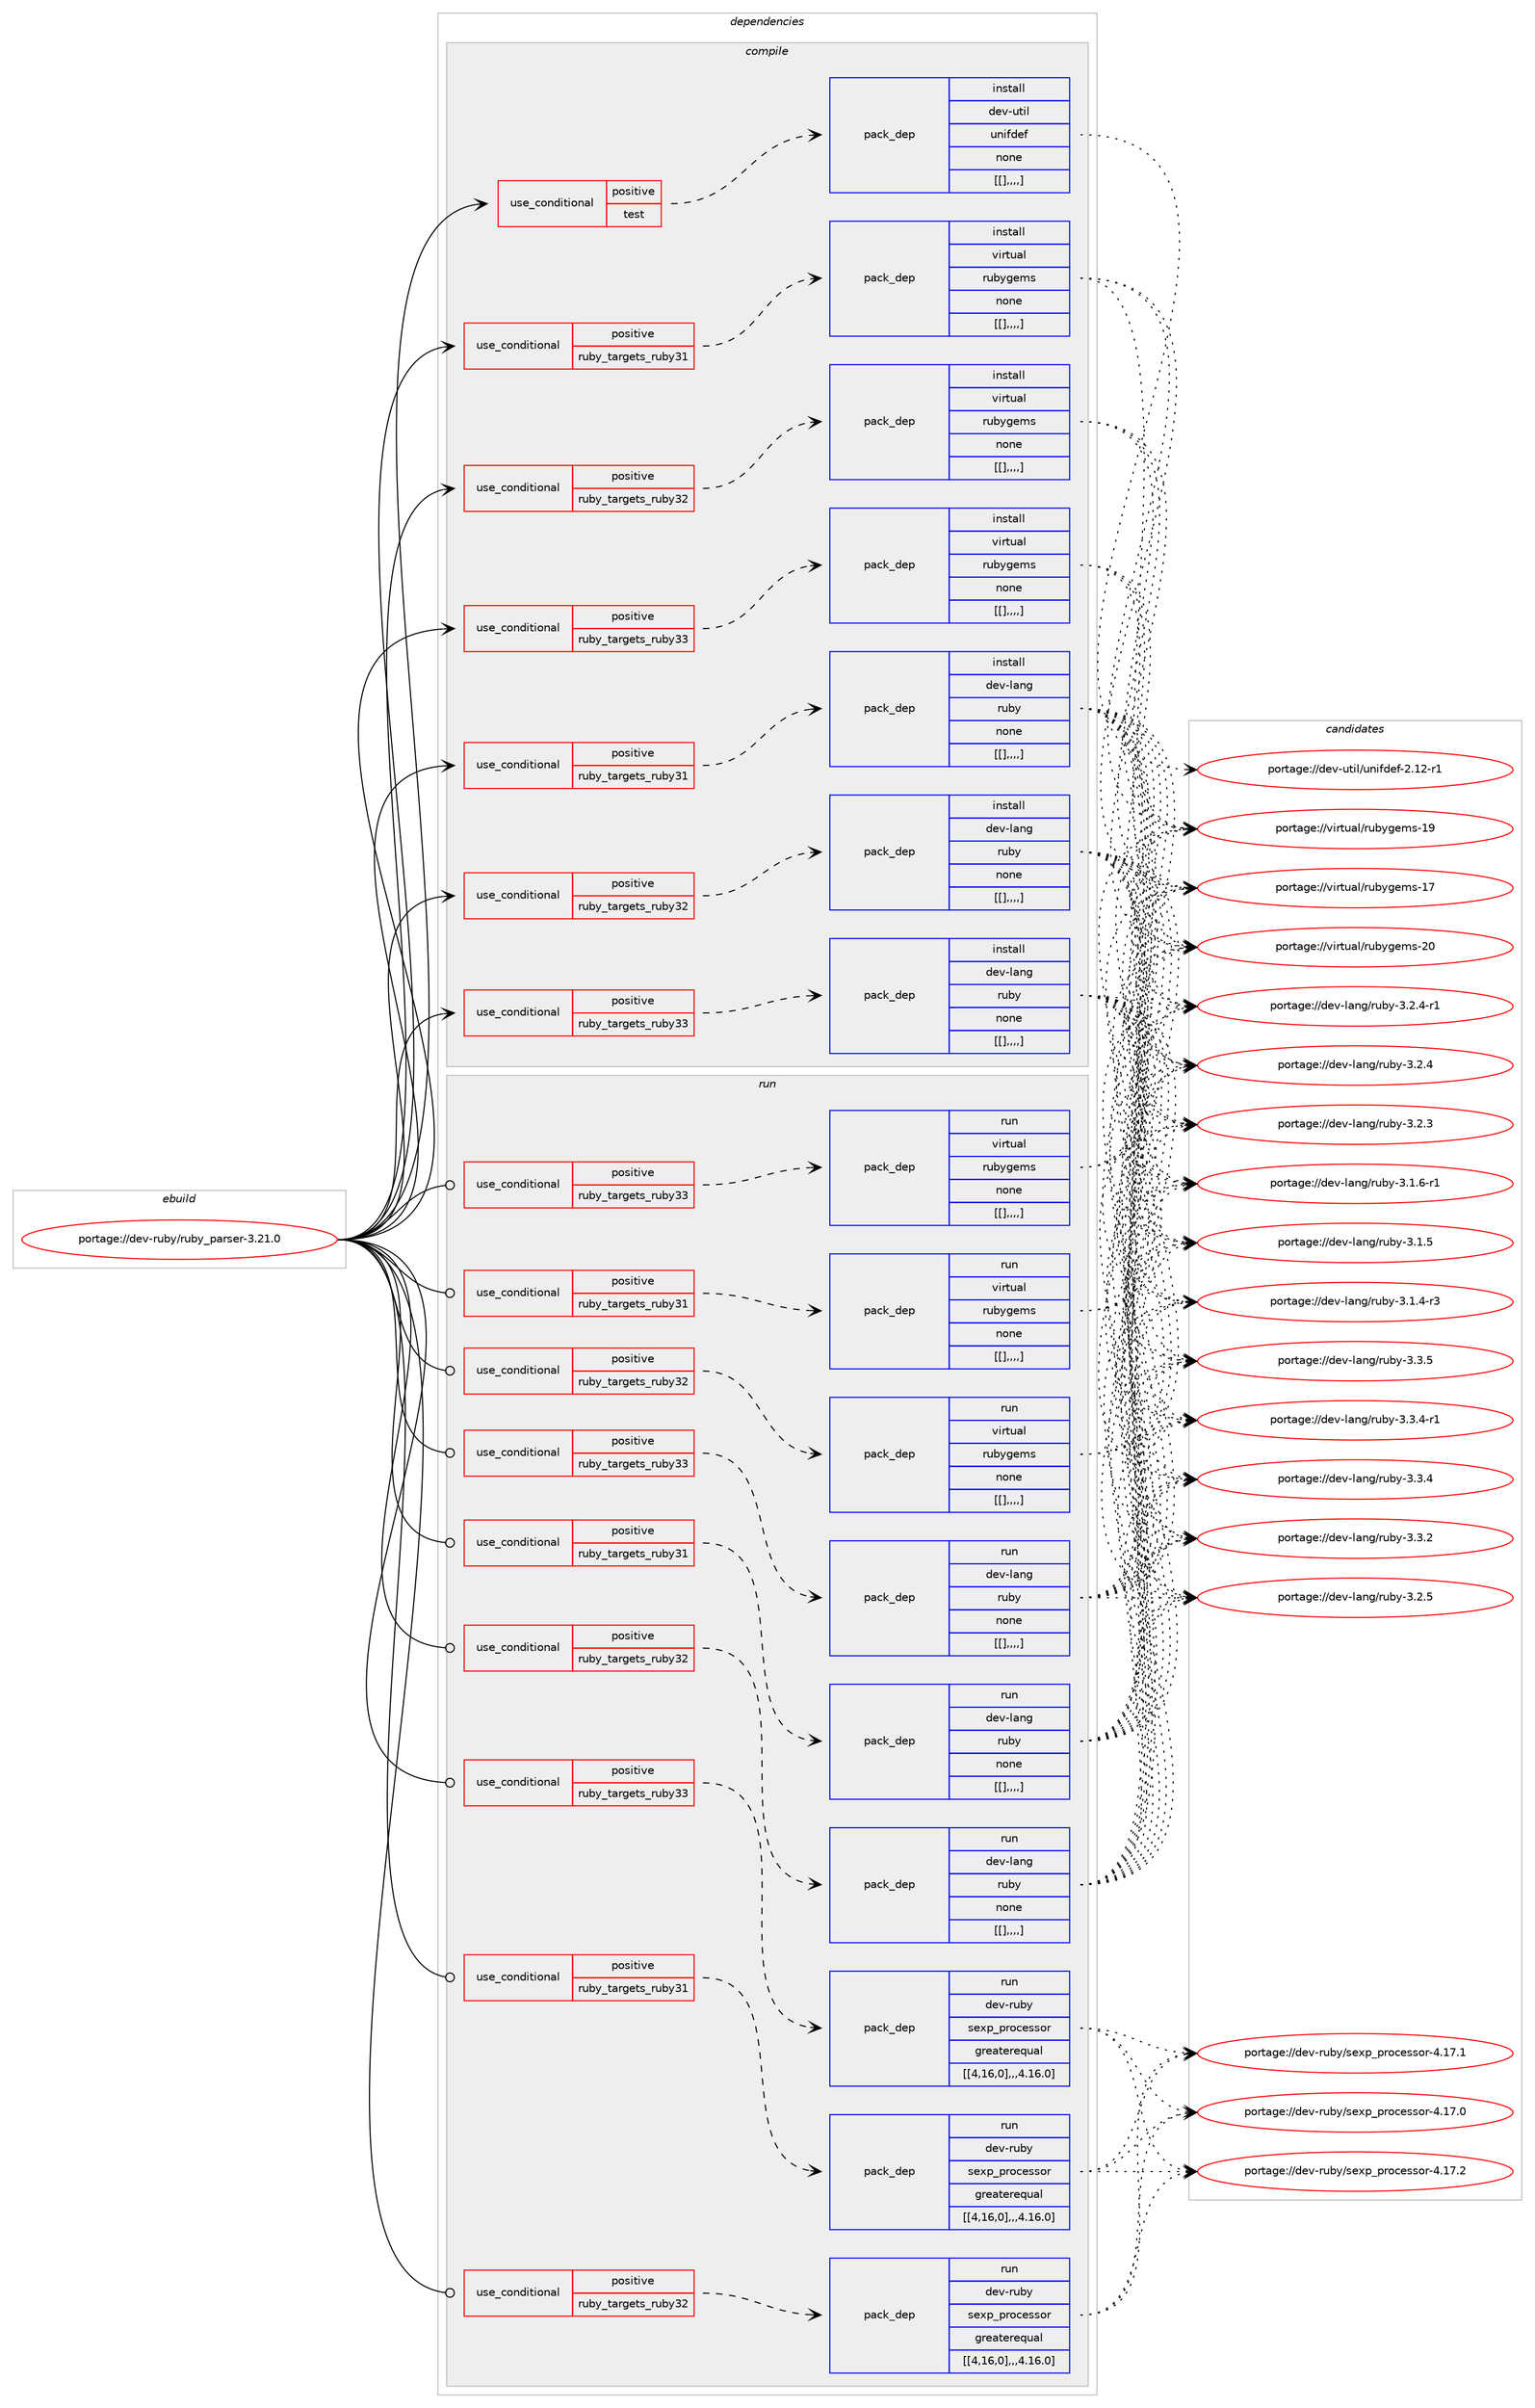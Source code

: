 digraph prolog {

# *************
# Graph options
# *************

newrank=true;
concentrate=true;
compound=true;
graph [rankdir=LR,fontname=Helvetica,fontsize=10,ranksep=1.5];#, ranksep=2.5, nodesep=0.2];
edge  [arrowhead=vee];
node  [fontname=Helvetica,fontsize=10];

# **********
# The ebuild
# **********

subgraph cluster_leftcol {
color=gray;
label=<<i>ebuild</i>>;
id [label="portage://dev-ruby/ruby_parser-3.21.0", color=red, width=4, href="../dev-ruby/ruby_parser-3.21.0.svg"];
}

# ****************
# The dependencies
# ****************

subgraph cluster_midcol {
color=gray;
label=<<i>dependencies</i>>;
subgraph cluster_compile {
fillcolor="#eeeeee";
style=filled;
label=<<i>compile</i>>;
subgraph cond57447 {
dependency205057 [label=<<TABLE BORDER="0" CELLBORDER="1" CELLSPACING="0" CELLPADDING="4"><TR><TD ROWSPAN="3" CELLPADDING="10">use_conditional</TD></TR><TR><TD>positive</TD></TR><TR><TD>ruby_targets_ruby31</TD></TR></TABLE>>, shape=none, color=red];
subgraph pack146233 {
dependency205058 [label=<<TABLE BORDER="0" CELLBORDER="1" CELLSPACING="0" CELLPADDING="4" WIDTH="220"><TR><TD ROWSPAN="6" CELLPADDING="30">pack_dep</TD></TR><TR><TD WIDTH="110">install</TD></TR><TR><TD>dev-lang</TD></TR><TR><TD>ruby</TD></TR><TR><TD>none</TD></TR><TR><TD>[[],,,,]</TD></TR></TABLE>>, shape=none, color=blue];
}
dependency205057:e -> dependency205058:w [weight=20,style="dashed",arrowhead="vee"];
}
id:e -> dependency205057:w [weight=20,style="solid",arrowhead="vee"];
subgraph cond57448 {
dependency205059 [label=<<TABLE BORDER="0" CELLBORDER="1" CELLSPACING="0" CELLPADDING="4"><TR><TD ROWSPAN="3" CELLPADDING="10">use_conditional</TD></TR><TR><TD>positive</TD></TR><TR><TD>ruby_targets_ruby31</TD></TR></TABLE>>, shape=none, color=red];
subgraph pack146234 {
dependency205060 [label=<<TABLE BORDER="0" CELLBORDER="1" CELLSPACING="0" CELLPADDING="4" WIDTH="220"><TR><TD ROWSPAN="6" CELLPADDING="30">pack_dep</TD></TR><TR><TD WIDTH="110">install</TD></TR><TR><TD>virtual</TD></TR><TR><TD>rubygems</TD></TR><TR><TD>none</TD></TR><TR><TD>[[],,,,]</TD></TR></TABLE>>, shape=none, color=blue];
}
dependency205059:e -> dependency205060:w [weight=20,style="dashed",arrowhead="vee"];
}
id:e -> dependency205059:w [weight=20,style="solid",arrowhead="vee"];
subgraph cond57449 {
dependency205061 [label=<<TABLE BORDER="0" CELLBORDER="1" CELLSPACING="0" CELLPADDING="4"><TR><TD ROWSPAN="3" CELLPADDING="10">use_conditional</TD></TR><TR><TD>positive</TD></TR><TR><TD>ruby_targets_ruby32</TD></TR></TABLE>>, shape=none, color=red];
subgraph pack146235 {
dependency205062 [label=<<TABLE BORDER="0" CELLBORDER="1" CELLSPACING="0" CELLPADDING="4" WIDTH="220"><TR><TD ROWSPAN="6" CELLPADDING="30">pack_dep</TD></TR><TR><TD WIDTH="110">install</TD></TR><TR><TD>dev-lang</TD></TR><TR><TD>ruby</TD></TR><TR><TD>none</TD></TR><TR><TD>[[],,,,]</TD></TR></TABLE>>, shape=none, color=blue];
}
dependency205061:e -> dependency205062:w [weight=20,style="dashed",arrowhead="vee"];
}
id:e -> dependency205061:w [weight=20,style="solid",arrowhead="vee"];
subgraph cond57450 {
dependency205063 [label=<<TABLE BORDER="0" CELLBORDER="1" CELLSPACING="0" CELLPADDING="4"><TR><TD ROWSPAN="3" CELLPADDING="10">use_conditional</TD></TR><TR><TD>positive</TD></TR><TR><TD>ruby_targets_ruby32</TD></TR></TABLE>>, shape=none, color=red];
subgraph pack146236 {
dependency205064 [label=<<TABLE BORDER="0" CELLBORDER="1" CELLSPACING="0" CELLPADDING="4" WIDTH="220"><TR><TD ROWSPAN="6" CELLPADDING="30">pack_dep</TD></TR><TR><TD WIDTH="110">install</TD></TR><TR><TD>virtual</TD></TR><TR><TD>rubygems</TD></TR><TR><TD>none</TD></TR><TR><TD>[[],,,,]</TD></TR></TABLE>>, shape=none, color=blue];
}
dependency205063:e -> dependency205064:w [weight=20,style="dashed",arrowhead="vee"];
}
id:e -> dependency205063:w [weight=20,style="solid",arrowhead="vee"];
subgraph cond57451 {
dependency205065 [label=<<TABLE BORDER="0" CELLBORDER="1" CELLSPACING="0" CELLPADDING="4"><TR><TD ROWSPAN="3" CELLPADDING="10">use_conditional</TD></TR><TR><TD>positive</TD></TR><TR><TD>ruby_targets_ruby33</TD></TR></TABLE>>, shape=none, color=red];
subgraph pack146237 {
dependency205066 [label=<<TABLE BORDER="0" CELLBORDER="1" CELLSPACING="0" CELLPADDING="4" WIDTH="220"><TR><TD ROWSPAN="6" CELLPADDING="30">pack_dep</TD></TR><TR><TD WIDTH="110">install</TD></TR><TR><TD>dev-lang</TD></TR><TR><TD>ruby</TD></TR><TR><TD>none</TD></TR><TR><TD>[[],,,,]</TD></TR></TABLE>>, shape=none, color=blue];
}
dependency205065:e -> dependency205066:w [weight=20,style="dashed",arrowhead="vee"];
}
id:e -> dependency205065:w [weight=20,style="solid",arrowhead="vee"];
subgraph cond57452 {
dependency205067 [label=<<TABLE BORDER="0" CELLBORDER="1" CELLSPACING="0" CELLPADDING="4"><TR><TD ROWSPAN="3" CELLPADDING="10">use_conditional</TD></TR><TR><TD>positive</TD></TR><TR><TD>ruby_targets_ruby33</TD></TR></TABLE>>, shape=none, color=red];
subgraph pack146238 {
dependency205068 [label=<<TABLE BORDER="0" CELLBORDER="1" CELLSPACING="0" CELLPADDING="4" WIDTH="220"><TR><TD ROWSPAN="6" CELLPADDING="30">pack_dep</TD></TR><TR><TD WIDTH="110">install</TD></TR><TR><TD>virtual</TD></TR><TR><TD>rubygems</TD></TR><TR><TD>none</TD></TR><TR><TD>[[],,,,]</TD></TR></TABLE>>, shape=none, color=blue];
}
dependency205067:e -> dependency205068:w [weight=20,style="dashed",arrowhead="vee"];
}
id:e -> dependency205067:w [weight=20,style="solid",arrowhead="vee"];
subgraph cond57453 {
dependency205069 [label=<<TABLE BORDER="0" CELLBORDER="1" CELLSPACING="0" CELLPADDING="4"><TR><TD ROWSPAN="3" CELLPADDING="10">use_conditional</TD></TR><TR><TD>positive</TD></TR><TR><TD>test</TD></TR></TABLE>>, shape=none, color=red];
subgraph pack146239 {
dependency205070 [label=<<TABLE BORDER="0" CELLBORDER="1" CELLSPACING="0" CELLPADDING="4" WIDTH="220"><TR><TD ROWSPAN="6" CELLPADDING="30">pack_dep</TD></TR><TR><TD WIDTH="110">install</TD></TR><TR><TD>dev-util</TD></TR><TR><TD>unifdef</TD></TR><TR><TD>none</TD></TR><TR><TD>[[],,,,]</TD></TR></TABLE>>, shape=none, color=blue];
}
dependency205069:e -> dependency205070:w [weight=20,style="dashed",arrowhead="vee"];
}
id:e -> dependency205069:w [weight=20,style="solid",arrowhead="vee"];
}
subgraph cluster_compileandrun {
fillcolor="#eeeeee";
style=filled;
label=<<i>compile and run</i>>;
}
subgraph cluster_run {
fillcolor="#eeeeee";
style=filled;
label=<<i>run</i>>;
subgraph cond57454 {
dependency205071 [label=<<TABLE BORDER="0" CELLBORDER="1" CELLSPACING="0" CELLPADDING="4"><TR><TD ROWSPAN="3" CELLPADDING="10">use_conditional</TD></TR><TR><TD>positive</TD></TR><TR><TD>ruby_targets_ruby31</TD></TR></TABLE>>, shape=none, color=red];
subgraph pack146240 {
dependency205072 [label=<<TABLE BORDER="0" CELLBORDER="1" CELLSPACING="0" CELLPADDING="4" WIDTH="220"><TR><TD ROWSPAN="6" CELLPADDING="30">pack_dep</TD></TR><TR><TD WIDTH="110">run</TD></TR><TR><TD>dev-lang</TD></TR><TR><TD>ruby</TD></TR><TR><TD>none</TD></TR><TR><TD>[[],,,,]</TD></TR></TABLE>>, shape=none, color=blue];
}
dependency205071:e -> dependency205072:w [weight=20,style="dashed",arrowhead="vee"];
}
id:e -> dependency205071:w [weight=20,style="solid",arrowhead="odot"];
subgraph cond57455 {
dependency205073 [label=<<TABLE BORDER="0" CELLBORDER="1" CELLSPACING="0" CELLPADDING="4"><TR><TD ROWSPAN="3" CELLPADDING="10">use_conditional</TD></TR><TR><TD>positive</TD></TR><TR><TD>ruby_targets_ruby31</TD></TR></TABLE>>, shape=none, color=red];
subgraph pack146241 {
dependency205074 [label=<<TABLE BORDER="0" CELLBORDER="1" CELLSPACING="0" CELLPADDING="4" WIDTH="220"><TR><TD ROWSPAN="6" CELLPADDING="30">pack_dep</TD></TR><TR><TD WIDTH="110">run</TD></TR><TR><TD>dev-ruby</TD></TR><TR><TD>sexp_processor</TD></TR><TR><TD>greaterequal</TD></TR><TR><TD>[[4,16,0],,,4.16.0]</TD></TR></TABLE>>, shape=none, color=blue];
}
dependency205073:e -> dependency205074:w [weight=20,style="dashed",arrowhead="vee"];
}
id:e -> dependency205073:w [weight=20,style="solid",arrowhead="odot"];
subgraph cond57456 {
dependency205075 [label=<<TABLE BORDER="0" CELLBORDER="1" CELLSPACING="0" CELLPADDING="4"><TR><TD ROWSPAN="3" CELLPADDING="10">use_conditional</TD></TR><TR><TD>positive</TD></TR><TR><TD>ruby_targets_ruby31</TD></TR></TABLE>>, shape=none, color=red];
subgraph pack146242 {
dependency205076 [label=<<TABLE BORDER="0" CELLBORDER="1" CELLSPACING="0" CELLPADDING="4" WIDTH="220"><TR><TD ROWSPAN="6" CELLPADDING="30">pack_dep</TD></TR><TR><TD WIDTH="110">run</TD></TR><TR><TD>virtual</TD></TR><TR><TD>rubygems</TD></TR><TR><TD>none</TD></TR><TR><TD>[[],,,,]</TD></TR></TABLE>>, shape=none, color=blue];
}
dependency205075:e -> dependency205076:w [weight=20,style="dashed",arrowhead="vee"];
}
id:e -> dependency205075:w [weight=20,style="solid",arrowhead="odot"];
subgraph cond57457 {
dependency205077 [label=<<TABLE BORDER="0" CELLBORDER="1" CELLSPACING="0" CELLPADDING="4"><TR><TD ROWSPAN="3" CELLPADDING="10">use_conditional</TD></TR><TR><TD>positive</TD></TR><TR><TD>ruby_targets_ruby32</TD></TR></TABLE>>, shape=none, color=red];
subgraph pack146243 {
dependency205078 [label=<<TABLE BORDER="0" CELLBORDER="1" CELLSPACING="0" CELLPADDING="4" WIDTH="220"><TR><TD ROWSPAN="6" CELLPADDING="30">pack_dep</TD></TR><TR><TD WIDTH="110">run</TD></TR><TR><TD>dev-lang</TD></TR><TR><TD>ruby</TD></TR><TR><TD>none</TD></TR><TR><TD>[[],,,,]</TD></TR></TABLE>>, shape=none, color=blue];
}
dependency205077:e -> dependency205078:w [weight=20,style="dashed",arrowhead="vee"];
}
id:e -> dependency205077:w [weight=20,style="solid",arrowhead="odot"];
subgraph cond57458 {
dependency205079 [label=<<TABLE BORDER="0" CELLBORDER="1" CELLSPACING="0" CELLPADDING="4"><TR><TD ROWSPAN="3" CELLPADDING="10">use_conditional</TD></TR><TR><TD>positive</TD></TR><TR><TD>ruby_targets_ruby32</TD></TR></TABLE>>, shape=none, color=red];
subgraph pack146244 {
dependency205080 [label=<<TABLE BORDER="0" CELLBORDER="1" CELLSPACING="0" CELLPADDING="4" WIDTH="220"><TR><TD ROWSPAN="6" CELLPADDING="30">pack_dep</TD></TR><TR><TD WIDTH="110">run</TD></TR><TR><TD>dev-ruby</TD></TR><TR><TD>sexp_processor</TD></TR><TR><TD>greaterequal</TD></TR><TR><TD>[[4,16,0],,,4.16.0]</TD></TR></TABLE>>, shape=none, color=blue];
}
dependency205079:e -> dependency205080:w [weight=20,style="dashed",arrowhead="vee"];
}
id:e -> dependency205079:w [weight=20,style="solid",arrowhead="odot"];
subgraph cond57459 {
dependency205081 [label=<<TABLE BORDER="0" CELLBORDER="1" CELLSPACING="0" CELLPADDING="4"><TR><TD ROWSPAN="3" CELLPADDING="10">use_conditional</TD></TR><TR><TD>positive</TD></TR><TR><TD>ruby_targets_ruby32</TD></TR></TABLE>>, shape=none, color=red];
subgraph pack146245 {
dependency205082 [label=<<TABLE BORDER="0" CELLBORDER="1" CELLSPACING="0" CELLPADDING="4" WIDTH="220"><TR><TD ROWSPAN="6" CELLPADDING="30">pack_dep</TD></TR><TR><TD WIDTH="110">run</TD></TR><TR><TD>virtual</TD></TR><TR><TD>rubygems</TD></TR><TR><TD>none</TD></TR><TR><TD>[[],,,,]</TD></TR></TABLE>>, shape=none, color=blue];
}
dependency205081:e -> dependency205082:w [weight=20,style="dashed",arrowhead="vee"];
}
id:e -> dependency205081:w [weight=20,style="solid",arrowhead="odot"];
subgraph cond57460 {
dependency205083 [label=<<TABLE BORDER="0" CELLBORDER="1" CELLSPACING="0" CELLPADDING="4"><TR><TD ROWSPAN="3" CELLPADDING="10">use_conditional</TD></TR><TR><TD>positive</TD></TR><TR><TD>ruby_targets_ruby33</TD></TR></TABLE>>, shape=none, color=red];
subgraph pack146246 {
dependency205084 [label=<<TABLE BORDER="0" CELLBORDER="1" CELLSPACING="0" CELLPADDING="4" WIDTH="220"><TR><TD ROWSPAN="6" CELLPADDING="30">pack_dep</TD></TR><TR><TD WIDTH="110">run</TD></TR><TR><TD>dev-lang</TD></TR><TR><TD>ruby</TD></TR><TR><TD>none</TD></TR><TR><TD>[[],,,,]</TD></TR></TABLE>>, shape=none, color=blue];
}
dependency205083:e -> dependency205084:w [weight=20,style="dashed",arrowhead="vee"];
}
id:e -> dependency205083:w [weight=20,style="solid",arrowhead="odot"];
subgraph cond57461 {
dependency205085 [label=<<TABLE BORDER="0" CELLBORDER="1" CELLSPACING="0" CELLPADDING="4"><TR><TD ROWSPAN="3" CELLPADDING="10">use_conditional</TD></TR><TR><TD>positive</TD></TR><TR><TD>ruby_targets_ruby33</TD></TR></TABLE>>, shape=none, color=red];
subgraph pack146247 {
dependency205086 [label=<<TABLE BORDER="0" CELLBORDER="1" CELLSPACING="0" CELLPADDING="4" WIDTH="220"><TR><TD ROWSPAN="6" CELLPADDING="30">pack_dep</TD></TR><TR><TD WIDTH="110">run</TD></TR><TR><TD>dev-ruby</TD></TR><TR><TD>sexp_processor</TD></TR><TR><TD>greaterequal</TD></TR><TR><TD>[[4,16,0],,,4.16.0]</TD></TR></TABLE>>, shape=none, color=blue];
}
dependency205085:e -> dependency205086:w [weight=20,style="dashed",arrowhead="vee"];
}
id:e -> dependency205085:w [weight=20,style="solid",arrowhead="odot"];
subgraph cond57462 {
dependency205087 [label=<<TABLE BORDER="0" CELLBORDER="1" CELLSPACING="0" CELLPADDING="4"><TR><TD ROWSPAN="3" CELLPADDING="10">use_conditional</TD></TR><TR><TD>positive</TD></TR><TR><TD>ruby_targets_ruby33</TD></TR></TABLE>>, shape=none, color=red];
subgraph pack146248 {
dependency205088 [label=<<TABLE BORDER="0" CELLBORDER="1" CELLSPACING="0" CELLPADDING="4" WIDTH="220"><TR><TD ROWSPAN="6" CELLPADDING="30">pack_dep</TD></TR><TR><TD WIDTH="110">run</TD></TR><TR><TD>virtual</TD></TR><TR><TD>rubygems</TD></TR><TR><TD>none</TD></TR><TR><TD>[[],,,,]</TD></TR></TABLE>>, shape=none, color=blue];
}
dependency205087:e -> dependency205088:w [weight=20,style="dashed",arrowhead="vee"];
}
id:e -> dependency205087:w [weight=20,style="solid",arrowhead="odot"];
}
}

# **************
# The candidates
# **************

subgraph cluster_choices {
rank=same;
color=gray;
label=<<i>candidates</i>>;

subgraph choice146233 {
color=black;
nodesep=1;
choice10010111845108971101034711411798121455146514653 [label="portage://dev-lang/ruby-3.3.5", color=red, width=4,href="../dev-lang/ruby-3.3.5.svg"];
choice100101118451089711010347114117981214551465146524511449 [label="portage://dev-lang/ruby-3.3.4-r1", color=red, width=4,href="../dev-lang/ruby-3.3.4-r1.svg"];
choice10010111845108971101034711411798121455146514652 [label="portage://dev-lang/ruby-3.3.4", color=red, width=4,href="../dev-lang/ruby-3.3.4.svg"];
choice10010111845108971101034711411798121455146514650 [label="portage://dev-lang/ruby-3.3.2", color=red, width=4,href="../dev-lang/ruby-3.3.2.svg"];
choice10010111845108971101034711411798121455146504653 [label="portage://dev-lang/ruby-3.2.5", color=red, width=4,href="../dev-lang/ruby-3.2.5.svg"];
choice100101118451089711010347114117981214551465046524511449 [label="portage://dev-lang/ruby-3.2.4-r1", color=red, width=4,href="../dev-lang/ruby-3.2.4-r1.svg"];
choice10010111845108971101034711411798121455146504652 [label="portage://dev-lang/ruby-3.2.4", color=red, width=4,href="../dev-lang/ruby-3.2.4.svg"];
choice10010111845108971101034711411798121455146504651 [label="portage://dev-lang/ruby-3.2.3", color=red, width=4,href="../dev-lang/ruby-3.2.3.svg"];
choice100101118451089711010347114117981214551464946544511449 [label="portage://dev-lang/ruby-3.1.6-r1", color=red, width=4,href="../dev-lang/ruby-3.1.6-r1.svg"];
choice10010111845108971101034711411798121455146494653 [label="portage://dev-lang/ruby-3.1.5", color=red, width=4,href="../dev-lang/ruby-3.1.5.svg"];
choice100101118451089711010347114117981214551464946524511451 [label="portage://dev-lang/ruby-3.1.4-r3", color=red, width=4,href="../dev-lang/ruby-3.1.4-r3.svg"];
dependency205058:e -> choice10010111845108971101034711411798121455146514653:w [style=dotted,weight="100"];
dependency205058:e -> choice100101118451089711010347114117981214551465146524511449:w [style=dotted,weight="100"];
dependency205058:e -> choice10010111845108971101034711411798121455146514652:w [style=dotted,weight="100"];
dependency205058:e -> choice10010111845108971101034711411798121455146514650:w [style=dotted,weight="100"];
dependency205058:e -> choice10010111845108971101034711411798121455146504653:w [style=dotted,weight="100"];
dependency205058:e -> choice100101118451089711010347114117981214551465046524511449:w [style=dotted,weight="100"];
dependency205058:e -> choice10010111845108971101034711411798121455146504652:w [style=dotted,weight="100"];
dependency205058:e -> choice10010111845108971101034711411798121455146504651:w [style=dotted,weight="100"];
dependency205058:e -> choice100101118451089711010347114117981214551464946544511449:w [style=dotted,weight="100"];
dependency205058:e -> choice10010111845108971101034711411798121455146494653:w [style=dotted,weight="100"];
dependency205058:e -> choice100101118451089711010347114117981214551464946524511451:w [style=dotted,weight="100"];
}
subgraph choice146234 {
color=black;
nodesep=1;
choice118105114116117971084711411798121103101109115455048 [label="portage://virtual/rubygems-20", color=red, width=4,href="../virtual/rubygems-20.svg"];
choice118105114116117971084711411798121103101109115454957 [label="portage://virtual/rubygems-19", color=red, width=4,href="../virtual/rubygems-19.svg"];
choice118105114116117971084711411798121103101109115454955 [label="portage://virtual/rubygems-17", color=red, width=4,href="../virtual/rubygems-17.svg"];
dependency205060:e -> choice118105114116117971084711411798121103101109115455048:w [style=dotted,weight="100"];
dependency205060:e -> choice118105114116117971084711411798121103101109115454957:w [style=dotted,weight="100"];
dependency205060:e -> choice118105114116117971084711411798121103101109115454955:w [style=dotted,weight="100"];
}
subgraph choice146235 {
color=black;
nodesep=1;
choice10010111845108971101034711411798121455146514653 [label="portage://dev-lang/ruby-3.3.5", color=red, width=4,href="../dev-lang/ruby-3.3.5.svg"];
choice100101118451089711010347114117981214551465146524511449 [label="portage://dev-lang/ruby-3.3.4-r1", color=red, width=4,href="../dev-lang/ruby-3.3.4-r1.svg"];
choice10010111845108971101034711411798121455146514652 [label="portage://dev-lang/ruby-3.3.4", color=red, width=4,href="../dev-lang/ruby-3.3.4.svg"];
choice10010111845108971101034711411798121455146514650 [label="portage://dev-lang/ruby-3.3.2", color=red, width=4,href="../dev-lang/ruby-3.3.2.svg"];
choice10010111845108971101034711411798121455146504653 [label="portage://dev-lang/ruby-3.2.5", color=red, width=4,href="../dev-lang/ruby-3.2.5.svg"];
choice100101118451089711010347114117981214551465046524511449 [label="portage://dev-lang/ruby-3.2.4-r1", color=red, width=4,href="../dev-lang/ruby-3.2.4-r1.svg"];
choice10010111845108971101034711411798121455146504652 [label="portage://dev-lang/ruby-3.2.4", color=red, width=4,href="../dev-lang/ruby-3.2.4.svg"];
choice10010111845108971101034711411798121455146504651 [label="portage://dev-lang/ruby-3.2.3", color=red, width=4,href="../dev-lang/ruby-3.2.3.svg"];
choice100101118451089711010347114117981214551464946544511449 [label="portage://dev-lang/ruby-3.1.6-r1", color=red, width=4,href="../dev-lang/ruby-3.1.6-r1.svg"];
choice10010111845108971101034711411798121455146494653 [label="portage://dev-lang/ruby-3.1.5", color=red, width=4,href="../dev-lang/ruby-3.1.5.svg"];
choice100101118451089711010347114117981214551464946524511451 [label="portage://dev-lang/ruby-3.1.4-r3", color=red, width=4,href="../dev-lang/ruby-3.1.4-r3.svg"];
dependency205062:e -> choice10010111845108971101034711411798121455146514653:w [style=dotted,weight="100"];
dependency205062:e -> choice100101118451089711010347114117981214551465146524511449:w [style=dotted,weight="100"];
dependency205062:e -> choice10010111845108971101034711411798121455146514652:w [style=dotted,weight="100"];
dependency205062:e -> choice10010111845108971101034711411798121455146514650:w [style=dotted,weight="100"];
dependency205062:e -> choice10010111845108971101034711411798121455146504653:w [style=dotted,weight="100"];
dependency205062:e -> choice100101118451089711010347114117981214551465046524511449:w [style=dotted,weight="100"];
dependency205062:e -> choice10010111845108971101034711411798121455146504652:w [style=dotted,weight="100"];
dependency205062:e -> choice10010111845108971101034711411798121455146504651:w [style=dotted,weight="100"];
dependency205062:e -> choice100101118451089711010347114117981214551464946544511449:w [style=dotted,weight="100"];
dependency205062:e -> choice10010111845108971101034711411798121455146494653:w [style=dotted,weight="100"];
dependency205062:e -> choice100101118451089711010347114117981214551464946524511451:w [style=dotted,weight="100"];
}
subgraph choice146236 {
color=black;
nodesep=1;
choice118105114116117971084711411798121103101109115455048 [label="portage://virtual/rubygems-20", color=red, width=4,href="../virtual/rubygems-20.svg"];
choice118105114116117971084711411798121103101109115454957 [label="portage://virtual/rubygems-19", color=red, width=4,href="../virtual/rubygems-19.svg"];
choice118105114116117971084711411798121103101109115454955 [label="portage://virtual/rubygems-17", color=red, width=4,href="../virtual/rubygems-17.svg"];
dependency205064:e -> choice118105114116117971084711411798121103101109115455048:w [style=dotted,weight="100"];
dependency205064:e -> choice118105114116117971084711411798121103101109115454957:w [style=dotted,weight="100"];
dependency205064:e -> choice118105114116117971084711411798121103101109115454955:w [style=dotted,weight="100"];
}
subgraph choice146237 {
color=black;
nodesep=1;
choice10010111845108971101034711411798121455146514653 [label="portage://dev-lang/ruby-3.3.5", color=red, width=4,href="../dev-lang/ruby-3.3.5.svg"];
choice100101118451089711010347114117981214551465146524511449 [label="portage://dev-lang/ruby-3.3.4-r1", color=red, width=4,href="../dev-lang/ruby-3.3.4-r1.svg"];
choice10010111845108971101034711411798121455146514652 [label="portage://dev-lang/ruby-3.3.4", color=red, width=4,href="../dev-lang/ruby-3.3.4.svg"];
choice10010111845108971101034711411798121455146514650 [label="portage://dev-lang/ruby-3.3.2", color=red, width=4,href="../dev-lang/ruby-3.3.2.svg"];
choice10010111845108971101034711411798121455146504653 [label="portage://dev-lang/ruby-3.2.5", color=red, width=4,href="../dev-lang/ruby-3.2.5.svg"];
choice100101118451089711010347114117981214551465046524511449 [label="portage://dev-lang/ruby-3.2.4-r1", color=red, width=4,href="../dev-lang/ruby-3.2.4-r1.svg"];
choice10010111845108971101034711411798121455146504652 [label="portage://dev-lang/ruby-3.2.4", color=red, width=4,href="../dev-lang/ruby-3.2.4.svg"];
choice10010111845108971101034711411798121455146504651 [label="portage://dev-lang/ruby-3.2.3", color=red, width=4,href="../dev-lang/ruby-3.2.3.svg"];
choice100101118451089711010347114117981214551464946544511449 [label="portage://dev-lang/ruby-3.1.6-r1", color=red, width=4,href="../dev-lang/ruby-3.1.6-r1.svg"];
choice10010111845108971101034711411798121455146494653 [label="portage://dev-lang/ruby-3.1.5", color=red, width=4,href="../dev-lang/ruby-3.1.5.svg"];
choice100101118451089711010347114117981214551464946524511451 [label="portage://dev-lang/ruby-3.1.4-r3", color=red, width=4,href="../dev-lang/ruby-3.1.4-r3.svg"];
dependency205066:e -> choice10010111845108971101034711411798121455146514653:w [style=dotted,weight="100"];
dependency205066:e -> choice100101118451089711010347114117981214551465146524511449:w [style=dotted,weight="100"];
dependency205066:e -> choice10010111845108971101034711411798121455146514652:w [style=dotted,weight="100"];
dependency205066:e -> choice10010111845108971101034711411798121455146514650:w [style=dotted,weight="100"];
dependency205066:e -> choice10010111845108971101034711411798121455146504653:w [style=dotted,weight="100"];
dependency205066:e -> choice100101118451089711010347114117981214551465046524511449:w [style=dotted,weight="100"];
dependency205066:e -> choice10010111845108971101034711411798121455146504652:w [style=dotted,weight="100"];
dependency205066:e -> choice10010111845108971101034711411798121455146504651:w [style=dotted,weight="100"];
dependency205066:e -> choice100101118451089711010347114117981214551464946544511449:w [style=dotted,weight="100"];
dependency205066:e -> choice10010111845108971101034711411798121455146494653:w [style=dotted,weight="100"];
dependency205066:e -> choice100101118451089711010347114117981214551464946524511451:w [style=dotted,weight="100"];
}
subgraph choice146238 {
color=black;
nodesep=1;
choice118105114116117971084711411798121103101109115455048 [label="portage://virtual/rubygems-20", color=red, width=4,href="../virtual/rubygems-20.svg"];
choice118105114116117971084711411798121103101109115454957 [label="portage://virtual/rubygems-19", color=red, width=4,href="../virtual/rubygems-19.svg"];
choice118105114116117971084711411798121103101109115454955 [label="portage://virtual/rubygems-17", color=red, width=4,href="../virtual/rubygems-17.svg"];
dependency205068:e -> choice118105114116117971084711411798121103101109115455048:w [style=dotted,weight="100"];
dependency205068:e -> choice118105114116117971084711411798121103101109115454957:w [style=dotted,weight="100"];
dependency205068:e -> choice118105114116117971084711411798121103101109115454955:w [style=dotted,weight="100"];
}
subgraph choice146239 {
color=black;
nodesep=1;
choice100101118451171161051084711711010510210010110245504649504511449 [label="portage://dev-util/unifdef-2.12-r1", color=red, width=4,href="../dev-util/unifdef-2.12-r1.svg"];
dependency205070:e -> choice100101118451171161051084711711010510210010110245504649504511449:w [style=dotted,weight="100"];
}
subgraph choice146240 {
color=black;
nodesep=1;
choice10010111845108971101034711411798121455146514653 [label="portage://dev-lang/ruby-3.3.5", color=red, width=4,href="../dev-lang/ruby-3.3.5.svg"];
choice100101118451089711010347114117981214551465146524511449 [label="portage://dev-lang/ruby-3.3.4-r1", color=red, width=4,href="../dev-lang/ruby-3.3.4-r1.svg"];
choice10010111845108971101034711411798121455146514652 [label="portage://dev-lang/ruby-3.3.4", color=red, width=4,href="../dev-lang/ruby-3.3.4.svg"];
choice10010111845108971101034711411798121455146514650 [label="portage://dev-lang/ruby-3.3.2", color=red, width=4,href="../dev-lang/ruby-3.3.2.svg"];
choice10010111845108971101034711411798121455146504653 [label="portage://dev-lang/ruby-3.2.5", color=red, width=4,href="../dev-lang/ruby-3.2.5.svg"];
choice100101118451089711010347114117981214551465046524511449 [label="portage://dev-lang/ruby-3.2.4-r1", color=red, width=4,href="../dev-lang/ruby-3.2.4-r1.svg"];
choice10010111845108971101034711411798121455146504652 [label="portage://dev-lang/ruby-3.2.4", color=red, width=4,href="../dev-lang/ruby-3.2.4.svg"];
choice10010111845108971101034711411798121455146504651 [label="portage://dev-lang/ruby-3.2.3", color=red, width=4,href="../dev-lang/ruby-3.2.3.svg"];
choice100101118451089711010347114117981214551464946544511449 [label="portage://dev-lang/ruby-3.1.6-r1", color=red, width=4,href="../dev-lang/ruby-3.1.6-r1.svg"];
choice10010111845108971101034711411798121455146494653 [label="portage://dev-lang/ruby-3.1.5", color=red, width=4,href="../dev-lang/ruby-3.1.5.svg"];
choice100101118451089711010347114117981214551464946524511451 [label="portage://dev-lang/ruby-3.1.4-r3", color=red, width=4,href="../dev-lang/ruby-3.1.4-r3.svg"];
dependency205072:e -> choice10010111845108971101034711411798121455146514653:w [style=dotted,weight="100"];
dependency205072:e -> choice100101118451089711010347114117981214551465146524511449:w [style=dotted,weight="100"];
dependency205072:e -> choice10010111845108971101034711411798121455146514652:w [style=dotted,weight="100"];
dependency205072:e -> choice10010111845108971101034711411798121455146514650:w [style=dotted,weight="100"];
dependency205072:e -> choice10010111845108971101034711411798121455146504653:w [style=dotted,weight="100"];
dependency205072:e -> choice100101118451089711010347114117981214551465046524511449:w [style=dotted,weight="100"];
dependency205072:e -> choice10010111845108971101034711411798121455146504652:w [style=dotted,weight="100"];
dependency205072:e -> choice10010111845108971101034711411798121455146504651:w [style=dotted,weight="100"];
dependency205072:e -> choice100101118451089711010347114117981214551464946544511449:w [style=dotted,weight="100"];
dependency205072:e -> choice10010111845108971101034711411798121455146494653:w [style=dotted,weight="100"];
dependency205072:e -> choice100101118451089711010347114117981214551464946524511451:w [style=dotted,weight="100"];
}
subgraph choice146241 {
color=black;
nodesep=1;
choice100101118451141179812147115101120112951121141119910111511511111445524649554650 [label="portage://dev-ruby/sexp_processor-4.17.2", color=red, width=4,href="../dev-ruby/sexp_processor-4.17.2.svg"];
choice100101118451141179812147115101120112951121141119910111511511111445524649554649 [label="portage://dev-ruby/sexp_processor-4.17.1", color=red, width=4,href="../dev-ruby/sexp_processor-4.17.1.svg"];
choice100101118451141179812147115101120112951121141119910111511511111445524649554648 [label="portage://dev-ruby/sexp_processor-4.17.0", color=red, width=4,href="../dev-ruby/sexp_processor-4.17.0.svg"];
dependency205074:e -> choice100101118451141179812147115101120112951121141119910111511511111445524649554650:w [style=dotted,weight="100"];
dependency205074:e -> choice100101118451141179812147115101120112951121141119910111511511111445524649554649:w [style=dotted,weight="100"];
dependency205074:e -> choice100101118451141179812147115101120112951121141119910111511511111445524649554648:w [style=dotted,weight="100"];
}
subgraph choice146242 {
color=black;
nodesep=1;
choice118105114116117971084711411798121103101109115455048 [label="portage://virtual/rubygems-20", color=red, width=4,href="../virtual/rubygems-20.svg"];
choice118105114116117971084711411798121103101109115454957 [label="portage://virtual/rubygems-19", color=red, width=4,href="../virtual/rubygems-19.svg"];
choice118105114116117971084711411798121103101109115454955 [label="portage://virtual/rubygems-17", color=red, width=4,href="../virtual/rubygems-17.svg"];
dependency205076:e -> choice118105114116117971084711411798121103101109115455048:w [style=dotted,weight="100"];
dependency205076:e -> choice118105114116117971084711411798121103101109115454957:w [style=dotted,weight="100"];
dependency205076:e -> choice118105114116117971084711411798121103101109115454955:w [style=dotted,weight="100"];
}
subgraph choice146243 {
color=black;
nodesep=1;
choice10010111845108971101034711411798121455146514653 [label="portage://dev-lang/ruby-3.3.5", color=red, width=4,href="../dev-lang/ruby-3.3.5.svg"];
choice100101118451089711010347114117981214551465146524511449 [label="portage://dev-lang/ruby-3.3.4-r1", color=red, width=4,href="../dev-lang/ruby-3.3.4-r1.svg"];
choice10010111845108971101034711411798121455146514652 [label="portage://dev-lang/ruby-3.3.4", color=red, width=4,href="../dev-lang/ruby-3.3.4.svg"];
choice10010111845108971101034711411798121455146514650 [label="portage://dev-lang/ruby-3.3.2", color=red, width=4,href="../dev-lang/ruby-3.3.2.svg"];
choice10010111845108971101034711411798121455146504653 [label="portage://dev-lang/ruby-3.2.5", color=red, width=4,href="../dev-lang/ruby-3.2.5.svg"];
choice100101118451089711010347114117981214551465046524511449 [label="portage://dev-lang/ruby-3.2.4-r1", color=red, width=4,href="../dev-lang/ruby-3.2.4-r1.svg"];
choice10010111845108971101034711411798121455146504652 [label="portage://dev-lang/ruby-3.2.4", color=red, width=4,href="../dev-lang/ruby-3.2.4.svg"];
choice10010111845108971101034711411798121455146504651 [label="portage://dev-lang/ruby-3.2.3", color=red, width=4,href="../dev-lang/ruby-3.2.3.svg"];
choice100101118451089711010347114117981214551464946544511449 [label="portage://dev-lang/ruby-3.1.6-r1", color=red, width=4,href="../dev-lang/ruby-3.1.6-r1.svg"];
choice10010111845108971101034711411798121455146494653 [label="portage://dev-lang/ruby-3.1.5", color=red, width=4,href="../dev-lang/ruby-3.1.5.svg"];
choice100101118451089711010347114117981214551464946524511451 [label="portage://dev-lang/ruby-3.1.4-r3", color=red, width=4,href="../dev-lang/ruby-3.1.4-r3.svg"];
dependency205078:e -> choice10010111845108971101034711411798121455146514653:w [style=dotted,weight="100"];
dependency205078:e -> choice100101118451089711010347114117981214551465146524511449:w [style=dotted,weight="100"];
dependency205078:e -> choice10010111845108971101034711411798121455146514652:w [style=dotted,weight="100"];
dependency205078:e -> choice10010111845108971101034711411798121455146514650:w [style=dotted,weight="100"];
dependency205078:e -> choice10010111845108971101034711411798121455146504653:w [style=dotted,weight="100"];
dependency205078:e -> choice100101118451089711010347114117981214551465046524511449:w [style=dotted,weight="100"];
dependency205078:e -> choice10010111845108971101034711411798121455146504652:w [style=dotted,weight="100"];
dependency205078:e -> choice10010111845108971101034711411798121455146504651:w [style=dotted,weight="100"];
dependency205078:e -> choice100101118451089711010347114117981214551464946544511449:w [style=dotted,weight="100"];
dependency205078:e -> choice10010111845108971101034711411798121455146494653:w [style=dotted,weight="100"];
dependency205078:e -> choice100101118451089711010347114117981214551464946524511451:w [style=dotted,weight="100"];
}
subgraph choice146244 {
color=black;
nodesep=1;
choice100101118451141179812147115101120112951121141119910111511511111445524649554650 [label="portage://dev-ruby/sexp_processor-4.17.2", color=red, width=4,href="../dev-ruby/sexp_processor-4.17.2.svg"];
choice100101118451141179812147115101120112951121141119910111511511111445524649554649 [label="portage://dev-ruby/sexp_processor-4.17.1", color=red, width=4,href="../dev-ruby/sexp_processor-4.17.1.svg"];
choice100101118451141179812147115101120112951121141119910111511511111445524649554648 [label="portage://dev-ruby/sexp_processor-4.17.0", color=red, width=4,href="../dev-ruby/sexp_processor-4.17.0.svg"];
dependency205080:e -> choice100101118451141179812147115101120112951121141119910111511511111445524649554650:w [style=dotted,weight="100"];
dependency205080:e -> choice100101118451141179812147115101120112951121141119910111511511111445524649554649:w [style=dotted,weight="100"];
dependency205080:e -> choice100101118451141179812147115101120112951121141119910111511511111445524649554648:w [style=dotted,weight="100"];
}
subgraph choice146245 {
color=black;
nodesep=1;
choice118105114116117971084711411798121103101109115455048 [label="portage://virtual/rubygems-20", color=red, width=4,href="../virtual/rubygems-20.svg"];
choice118105114116117971084711411798121103101109115454957 [label="portage://virtual/rubygems-19", color=red, width=4,href="../virtual/rubygems-19.svg"];
choice118105114116117971084711411798121103101109115454955 [label="portage://virtual/rubygems-17", color=red, width=4,href="../virtual/rubygems-17.svg"];
dependency205082:e -> choice118105114116117971084711411798121103101109115455048:w [style=dotted,weight="100"];
dependency205082:e -> choice118105114116117971084711411798121103101109115454957:w [style=dotted,weight="100"];
dependency205082:e -> choice118105114116117971084711411798121103101109115454955:w [style=dotted,weight="100"];
}
subgraph choice146246 {
color=black;
nodesep=1;
choice10010111845108971101034711411798121455146514653 [label="portage://dev-lang/ruby-3.3.5", color=red, width=4,href="../dev-lang/ruby-3.3.5.svg"];
choice100101118451089711010347114117981214551465146524511449 [label="portage://dev-lang/ruby-3.3.4-r1", color=red, width=4,href="../dev-lang/ruby-3.3.4-r1.svg"];
choice10010111845108971101034711411798121455146514652 [label="portage://dev-lang/ruby-3.3.4", color=red, width=4,href="../dev-lang/ruby-3.3.4.svg"];
choice10010111845108971101034711411798121455146514650 [label="portage://dev-lang/ruby-3.3.2", color=red, width=4,href="../dev-lang/ruby-3.3.2.svg"];
choice10010111845108971101034711411798121455146504653 [label="portage://dev-lang/ruby-3.2.5", color=red, width=4,href="../dev-lang/ruby-3.2.5.svg"];
choice100101118451089711010347114117981214551465046524511449 [label="portage://dev-lang/ruby-3.2.4-r1", color=red, width=4,href="../dev-lang/ruby-3.2.4-r1.svg"];
choice10010111845108971101034711411798121455146504652 [label="portage://dev-lang/ruby-3.2.4", color=red, width=4,href="../dev-lang/ruby-3.2.4.svg"];
choice10010111845108971101034711411798121455146504651 [label="portage://dev-lang/ruby-3.2.3", color=red, width=4,href="../dev-lang/ruby-3.2.3.svg"];
choice100101118451089711010347114117981214551464946544511449 [label="portage://dev-lang/ruby-3.1.6-r1", color=red, width=4,href="../dev-lang/ruby-3.1.6-r1.svg"];
choice10010111845108971101034711411798121455146494653 [label="portage://dev-lang/ruby-3.1.5", color=red, width=4,href="../dev-lang/ruby-3.1.5.svg"];
choice100101118451089711010347114117981214551464946524511451 [label="portage://dev-lang/ruby-3.1.4-r3", color=red, width=4,href="../dev-lang/ruby-3.1.4-r3.svg"];
dependency205084:e -> choice10010111845108971101034711411798121455146514653:w [style=dotted,weight="100"];
dependency205084:e -> choice100101118451089711010347114117981214551465146524511449:w [style=dotted,weight="100"];
dependency205084:e -> choice10010111845108971101034711411798121455146514652:w [style=dotted,weight="100"];
dependency205084:e -> choice10010111845108971101034711411798121455146514650:w [style=dotted,weight="100"];
dependency205084:e -> choice10010111845108971101034711411798121455146504653:w [style=dotted,weight="100"];
dependency205084:e -> choice100101118451089711010347114117981214551465046524511449:w [style=dotted,weight="100"];
dependency205084:e -> choice10010111845108971101034711411798121455146504652:w [style=dotted,weight="100"];
dependency205084:e -> choice10010111845108971101034711411798121455146504651:w [style=dotted,weight="100"];
dependency205084:e -> choice100101118451089711010347114117981214551464946544511449:w [style=dotted,weight="100"];
dependency205084:e -> choice10010111845108971101034711411798121455146494653:w [style=dotted,weight="100"];
dependency205084:e -> choice100101118451089711010347114117981214551464946524511451:w [style=dotted,weight="100"];
}
subgraph choice146247 {
color=black;
nodesep=1;
choice100101118451141179812147115101120112951121141119910111511511111445524649554650 [label="portage://dev-ruby/sexp_processor-4.17.2", color=red, width=4,href="../dev-ruby/sexp_processor-4.17.2.svg"];
choice100101118451141179812147115101120112951121141119910111511511111445524649554649 [label="portage://dev-ruby/sexp_processor-4.17.1", color=red, width=4,href="../dev-ruby/sexp_processor-4.17.1.svg"];
choice100101118451141179812147115101120112951121141119910111511511111445524649554648 [label="portage://dev-ruby/sexp_processor-4.17.0", color=red, width=4,href="../dev-ruby/sexp_processor-4.17.0.svg"];
dependency205086:e -> choice100101118451141179812147115101120112951121141119910111511511111445524649554650:w [style=dotted,weight="100"];
dependency205086:e -> choice100101118451141179812147115101120112951121141119910111511511111445524649554649:w [style=dotted,weight="100"];
dependency205086:e -> choice100101118451141179812147115101120112951121141119910111511511111445524649554648:w [style=dotted,weight="100"];
}
subgraph choice146248 {
color=black;
nodesep=1;
choice118105114116117971084711411798121103101109115455048 [label="portage://virtual/rubygems-20", color=red, width=4,href="../virtual/rubygems-20.svg"];
choice118105114116117971084711411798121103101109115454957 [label="portage://virtual/rubygems-19", color=red, width=4,href="../virtual/rubygems-19.svg"];
choice118105114116117971084711411798121103101109115454955 [label="portage://virtual/rubygems-17", color=red, width=4,href="../virtual/rubygems-17.svg"];
dependency205088:e -> choice118105114116117971084711411798121103101109115455048:w [style=dotted,weight="100"];
dependency205088:e -> choice118105114116117971084711411798121103101109115454957:w [style=dotted,weight="100"];
dependency205088:e -> choice118105114116117971084711411798121103101109115454955:w [style=dotted,weight="100"];
}
}

}
